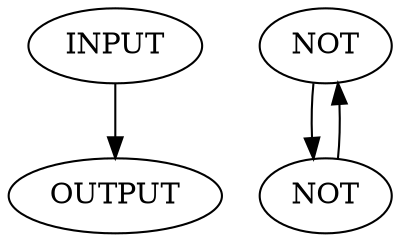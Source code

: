 digraph test {

I1 [label = "INPUT"];

GATE2 [label = "NOT" ];
GATE1 [label = "NOT" ];

O1 [label = "OUTPUT"];

I1 -> O1;

GATE2 -> GATE1 -> GATE2;
}
